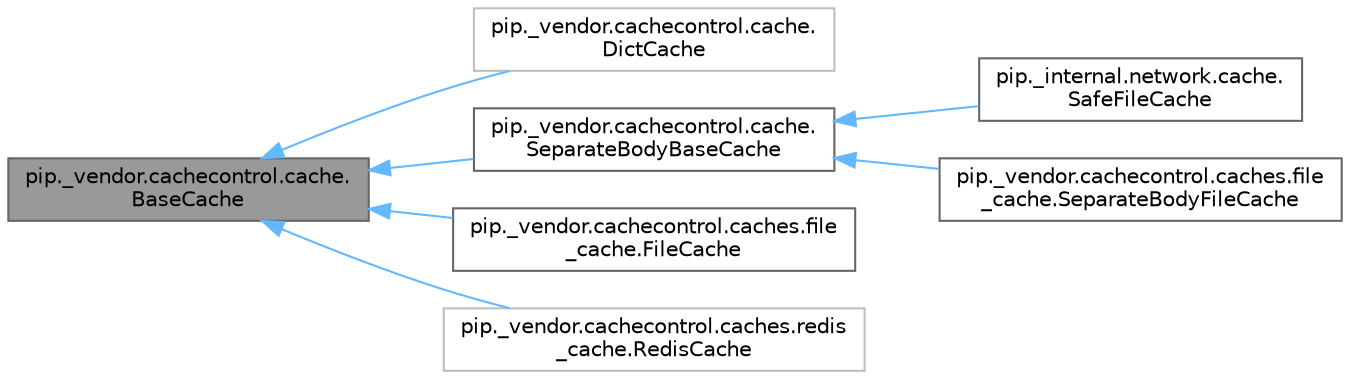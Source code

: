 digraph "pip._vendor.cachecontrol.cache.BaseCache"
{
 // LATEX_PDF_SIZE
  bgcolor="transparent";
  edge [fontname=Helvetica,fontsize=10,labelfontname=Helvetica,labelfontsize=10];
  node [fontname=Helvetica,fontsize=10,shape=box,height=0.2,width=0.4];
  rankdir="LR";
  Node1 [id="Node000001",label="pip._vendor.cachecontrol.cache.\lBaseCache",height=0.2,width=0.4,color="gray40", fillcolor="grey60", style="filled", fontcolor="black",tooltip=" "];
  Node1 -> Node2 [id="edge1_Node000001_Node000002",dir="back",color="steelblue1",style="solid",tooltip=" "];
  Node2 [id="Node000002",label="pip._vendor.cachecontrol.cache.\lDictCache",height=0.2,width=0.4,color="grey75", fillcolor="white", style="filled",URL="$d7/d90/classpip_1_1__vendor_1_1cachecontrol_1_1cache_1_1DictCache.html",tooltip=" "];
  Node1 -> Node3 [id="edge2_Node000001_Node000003",dir="back",color="steelblue1",style="solid",tooltip=" "];
  Node3 [id="Node000003",label="pip._vendor.cachecontrol.cache.\lSeparateBodyBaseCache",height=0.2,width=0.4,color="gray40", fillcolor="white", style="filled",URL="$dd/de2/classpip_1_1__vendor_1_1cachecontrol_1_1cache_1_1SeparateBodyBaseCache.html",tooltip=" "];
  Node3 -> Node4 [id="edge3_Node000003_Node000004",dir="back",color="steelblue1",style="solid",tooltip=" "];
  Node4 [id="Node000004",label="pip._internal.network.cache.\lSafeFileCache",height=0.2,width=0.4,color="gray40", fillcolor="white", style="filled",URL="$d6/d45/classpip_1_1__internal_1_1network_1_1cache_1_1SafeFileCache.html",tooltip=" "];
  Node3 -> Node5 [id="edge4_Node000003_Node000005",dir="back",color="steelblue1",style="solid",tooltip=" "];
  Node5 [id="Node000005",label="pip._vendor.cachecontrol.caches.file\l_cache.SeparateBodyFileCache",height=0.2,width=0.4,color="gray40", fillcolor="white", style="filled",URL="$d1/d9d/classpip_1_1__vendor_1_1cachecontrol_1_1caches_1_1file__cache_1_1SeparateBodyFileCache.html",tooltip=" "];
  Node1 -> Node6 [id="edge5_Node000001_Node000006",dir="back",color="steelblue1",style="solid",tooltip=" "];
  Node6 [id="Node000006",label="pip._vendor.cachecontrol.caches.file\l_cache.FileCache",height=0.2,width=0.4,color="gray40", fillcolor="white", style="filled",URL="$d0/d22/classpip_1_1__vendor_1_1cachecontrol_1_1caches_1_1file__cache_1_1FileCache.html",tooltip=" "];
  Node1 -> Node7 [id="edge6_Node000001_Node000007",dir="back",color="steelblue1",style="solid",tooltip=" "];
  Node7 [id="Node000007",label="pip._vendor.cachecontrol.caches.redis\l_cache.RedisCache",height=0.2,width=0.4,color="grey75", fillcolor="white", style="filled",URL="$d8/db8/classpip_1_1__vendor_1_1cachecontrol_1_1caches_1_1redis__cache_1_1RedisCache.html",tooltip=" "];
}
